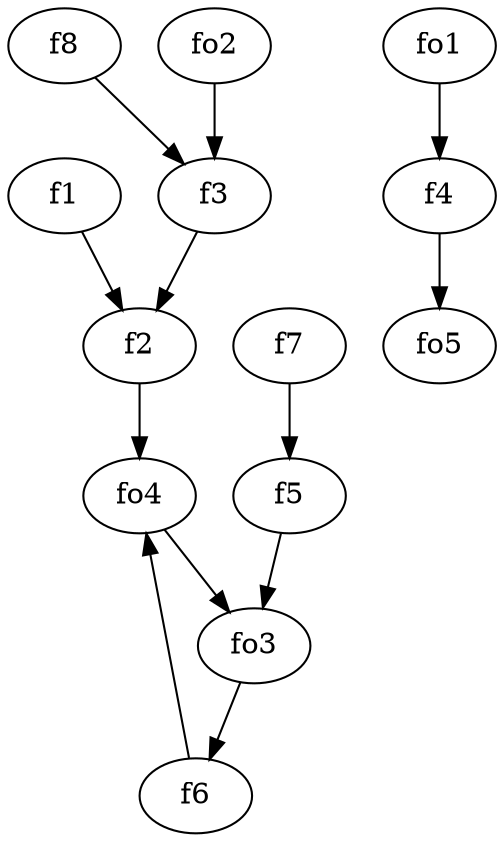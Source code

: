 strict digraph  {
f1;
f2;
f3;
f4;
f5;
f6;
f7;
f8;
fo1;
fo2;
fo3;
fo4;
fo5;
f1 -> f2  [weight=2];
f2 -> fo4  [weight=2];
f3 -> f2  [weight=2];
f4 -> fo5  [weight=2];
f5 -> fo3  [weight=2];
f6 -> fo4  [weight=2];
f7 -> f5  [weight=2];
f8 -> f3  [weight=2];
fo1 -> f4  [weight=2];
fo2 -> f3  [weight=2];
fo3 -> f6  [weight=2];
fo4 -> fo3  [weight=2];
}
